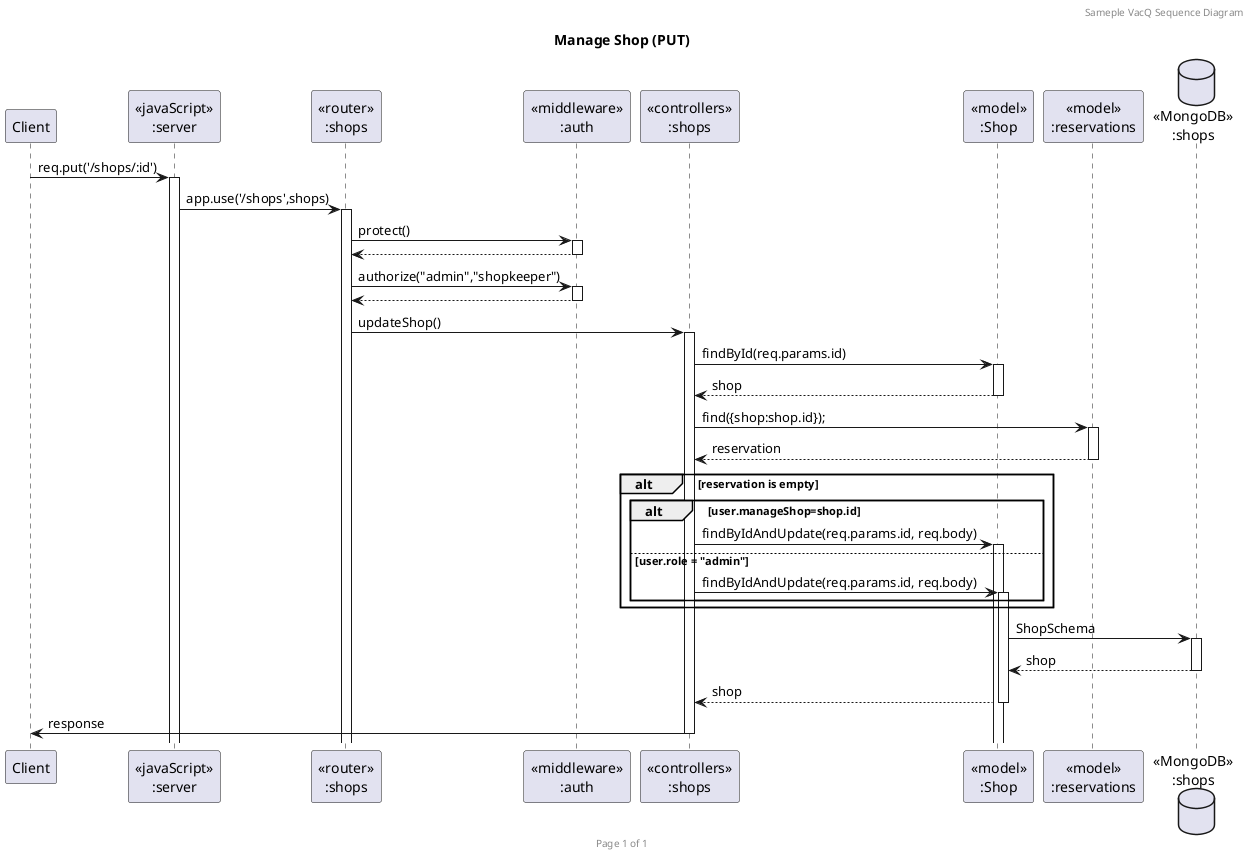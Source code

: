@startuml Manage Shop (PUT)

header Sameple VacQ Sequence Diagram
footer Page %page% of %lastpage%
title "Manage Shop (PUT)"

participant "Client" as client
participant "<<javaScript>>\n:server" as server
participant "<<router>>\n:shops" as routerShops
participant "<<middleware>>\n:auth" as middleware
participant "<<controllers>>\n:shops" as controllersShops
participant "<<model>>\n:Shop" as modelShop
participant "<<model>>\n:reservations" as modelReservation
database "<<MongoDB>>\n:shops" as ShopsDatabase

client->server ++:req.put('/shops/:id')
server->routerShops ++:app.use('/shops',shops)
routerShops->middleware ++:protect()
return
routerShops->middleware ++:authorize("admin","shopkeeper")
return
routerShops -> controllersShops ++:updateShop()
controllersShops->modelShop ++:findById(req.params.id)
controllersShops <-- modelShop --:shop
controllersShops->modelReservation ++:find({shop:shop.id});
controllersShops <-- modelReservation --:reservation
alt reservation is empty
    alt user.manageShop=shop.id
        controllersShops->modelShop ++:findByIdAndUpdate(req.params.id, req.body)
    else user.role = "admin"
        controllersShops->modelShop ++:findByIdAndUpdate(req.params.id, req.body)
    end
end
modelShop ->ShopsDatabase ++: ShopSchema
ShopsDatabase --> modelShop --: shop
controllersShops <-- modelShop --:shop
controllersShops->client --:response

@enduml
